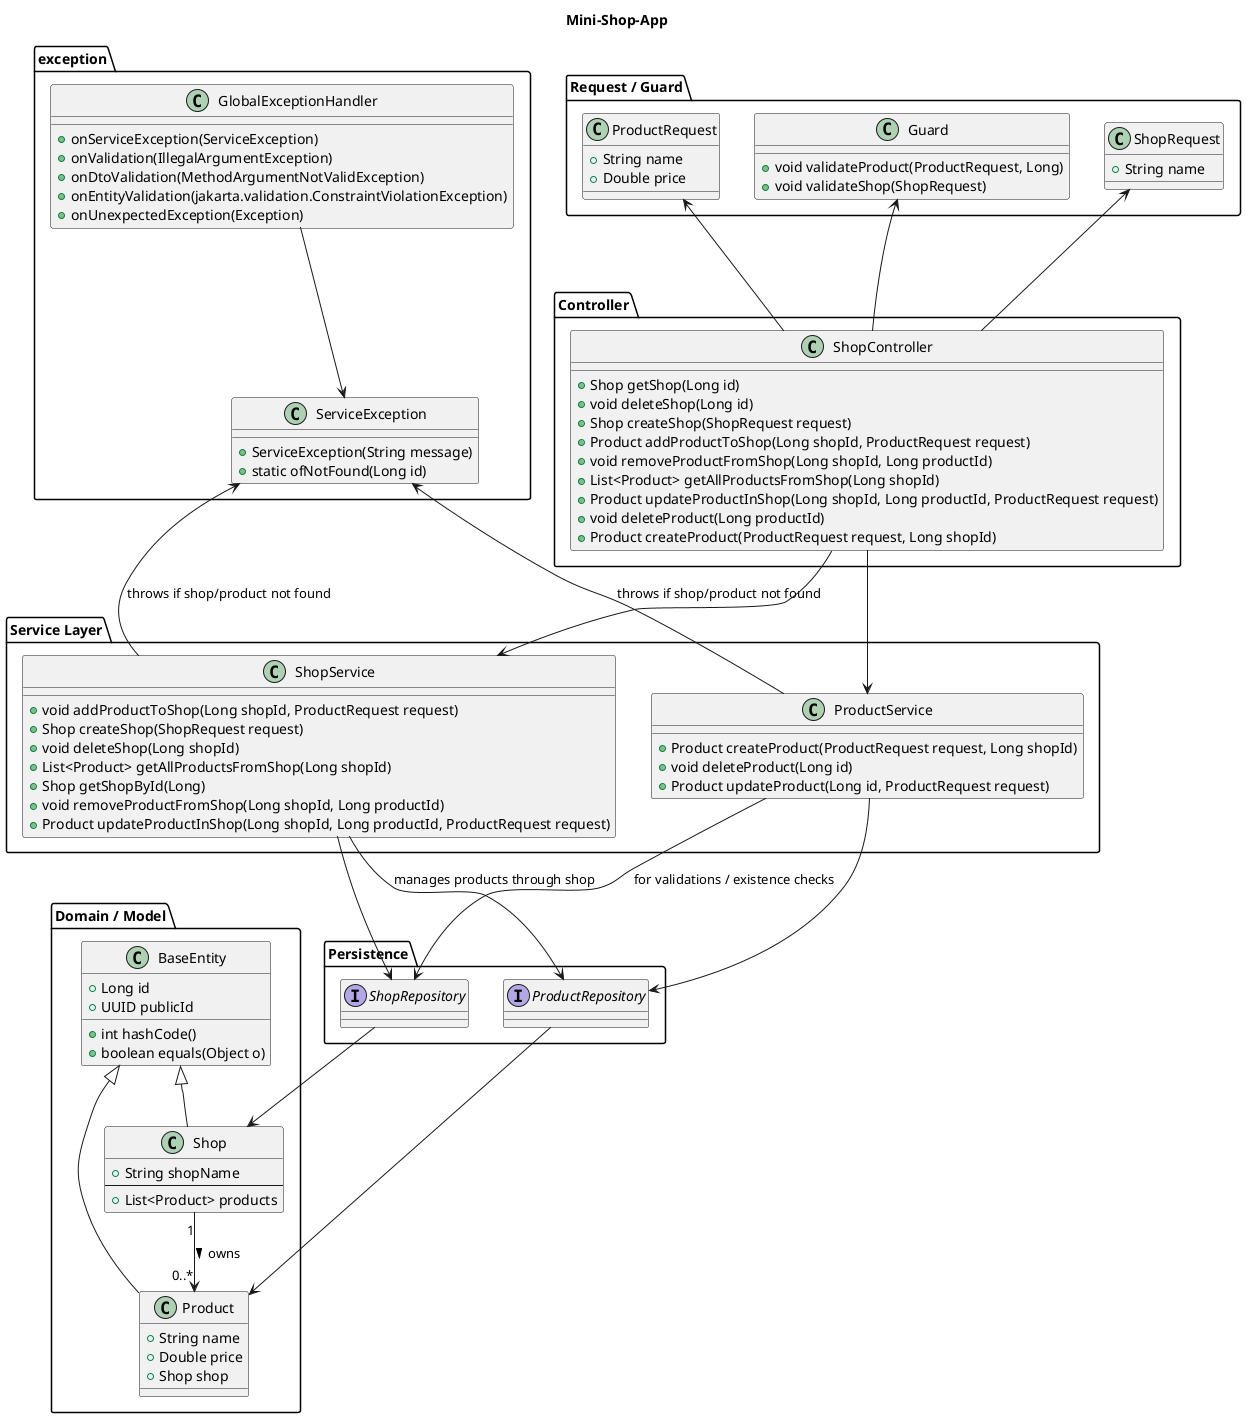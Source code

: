 @startuml
title Mini-Shop-App

package "Domain / Model" {
    class BaseEntity {
        +Long id
        +UUID publicId
        +int hashCode()
        +boolean equals(Object o)
    }


    class Shop {
        +String shopName
        --
        +List<Product> products
    }

    class Product {
        +String name
        +Double price
        +Shop shop
    }

    BaseEntity <|-- Shop
    BaseEntity <|-- Product

    Shop "1" --> "0..*" Product : owns >
}

package "Persistence" {
    interface ShopRepository
    interface ProductRepository

    ShopRepository --> Shop
    ProductRepository --> Product
}

package "Service Layer" {
    class ShopService {
        +void addProductToShop(Long shopId, ProductRequest request)
        +Shop createShop(ShopRequest request)
        +void deleteShop(Long shopId)
        +List<Product> getAllProductsFromShop(Long shopId)
        +Shop getShopById(Long)
        +void removeProductFromShop(Long shopId, Long productId)
        +Product updateProductInShop(Long shopId, Long productId, ProductRequest request)
    }

    class ProductService {
        +Product createProduct(ProductRequest request, Long shopId)
        +void deleteProduct(Long id)
        +Product updateProduct(Long id, ProductRequest request)
    }

    ShopService --> ShopRepository
    ShopService --> ProductRepository : manages products through shop
    ProductService --> ProductRepository
    ProductService --> ShopRepository : for validations / existence checks

}

package "exception" {
    class ServiceException {
        +ServiceException(String message)
        +static ofNotFound(Long id)
    }

    class GlobalExceptionHandler {
        +onServiceException(ServiceException)
        +onValidation(IllegalArgumentException)
        +onDtoValidation(MethodArgumentNotValidException)
        +onEntityValidation(jakarta.validation.ConstraintViolationException)
        +onUnexpectedException(Exception)
    }

    ProductService --> ServiceException : throws if shop/product not found
    ShopService --> ServiceException : throws if shop/product not found
    GlobalExceptionHandler --> ServiceException
}

package "Controller" {
    class ShopController {
        +Shop getShop(Long id)
        +void deleteShop(Long id)
        +Shop createShop(ShopRequest request)
        +Product addProductToShop(Long shopId, ProductRequest request)
        +void removeProductFromShop(Long shopId, Long productId)
        +List<Product> getAllProductsFromShop(Long shopId)
        +Product updateProductInShop(Long shopId, Long productId, ProductRequest request)
        +void deleteProduct(Long productId)
        +Product createProduct(ProductRequest request, Long shopId)
    }

    ShopController --> ShopService
    ShopController --> ProductService
}



package "Request / Guard" {
    class ShopRequest {
        +String name
    }

    class ProductRequest {
        +String name
        +Double price
    }

    class Guard {
        +void validateProduct(ProductRequest, Long)
        +void validateShop(ShopRequest)
    }

    ShopRequest <-- ShopController
    Guard <-- ShopController
    ProductRequest <-- ShopController
}

ShopController -[hidden]-> Guard : <<hidden>>
ServiceException -[hidden]-> ShopController : <<hidden>>
ServiceException -[hidden]-> ShopService : <<hidden>>


@enduml

